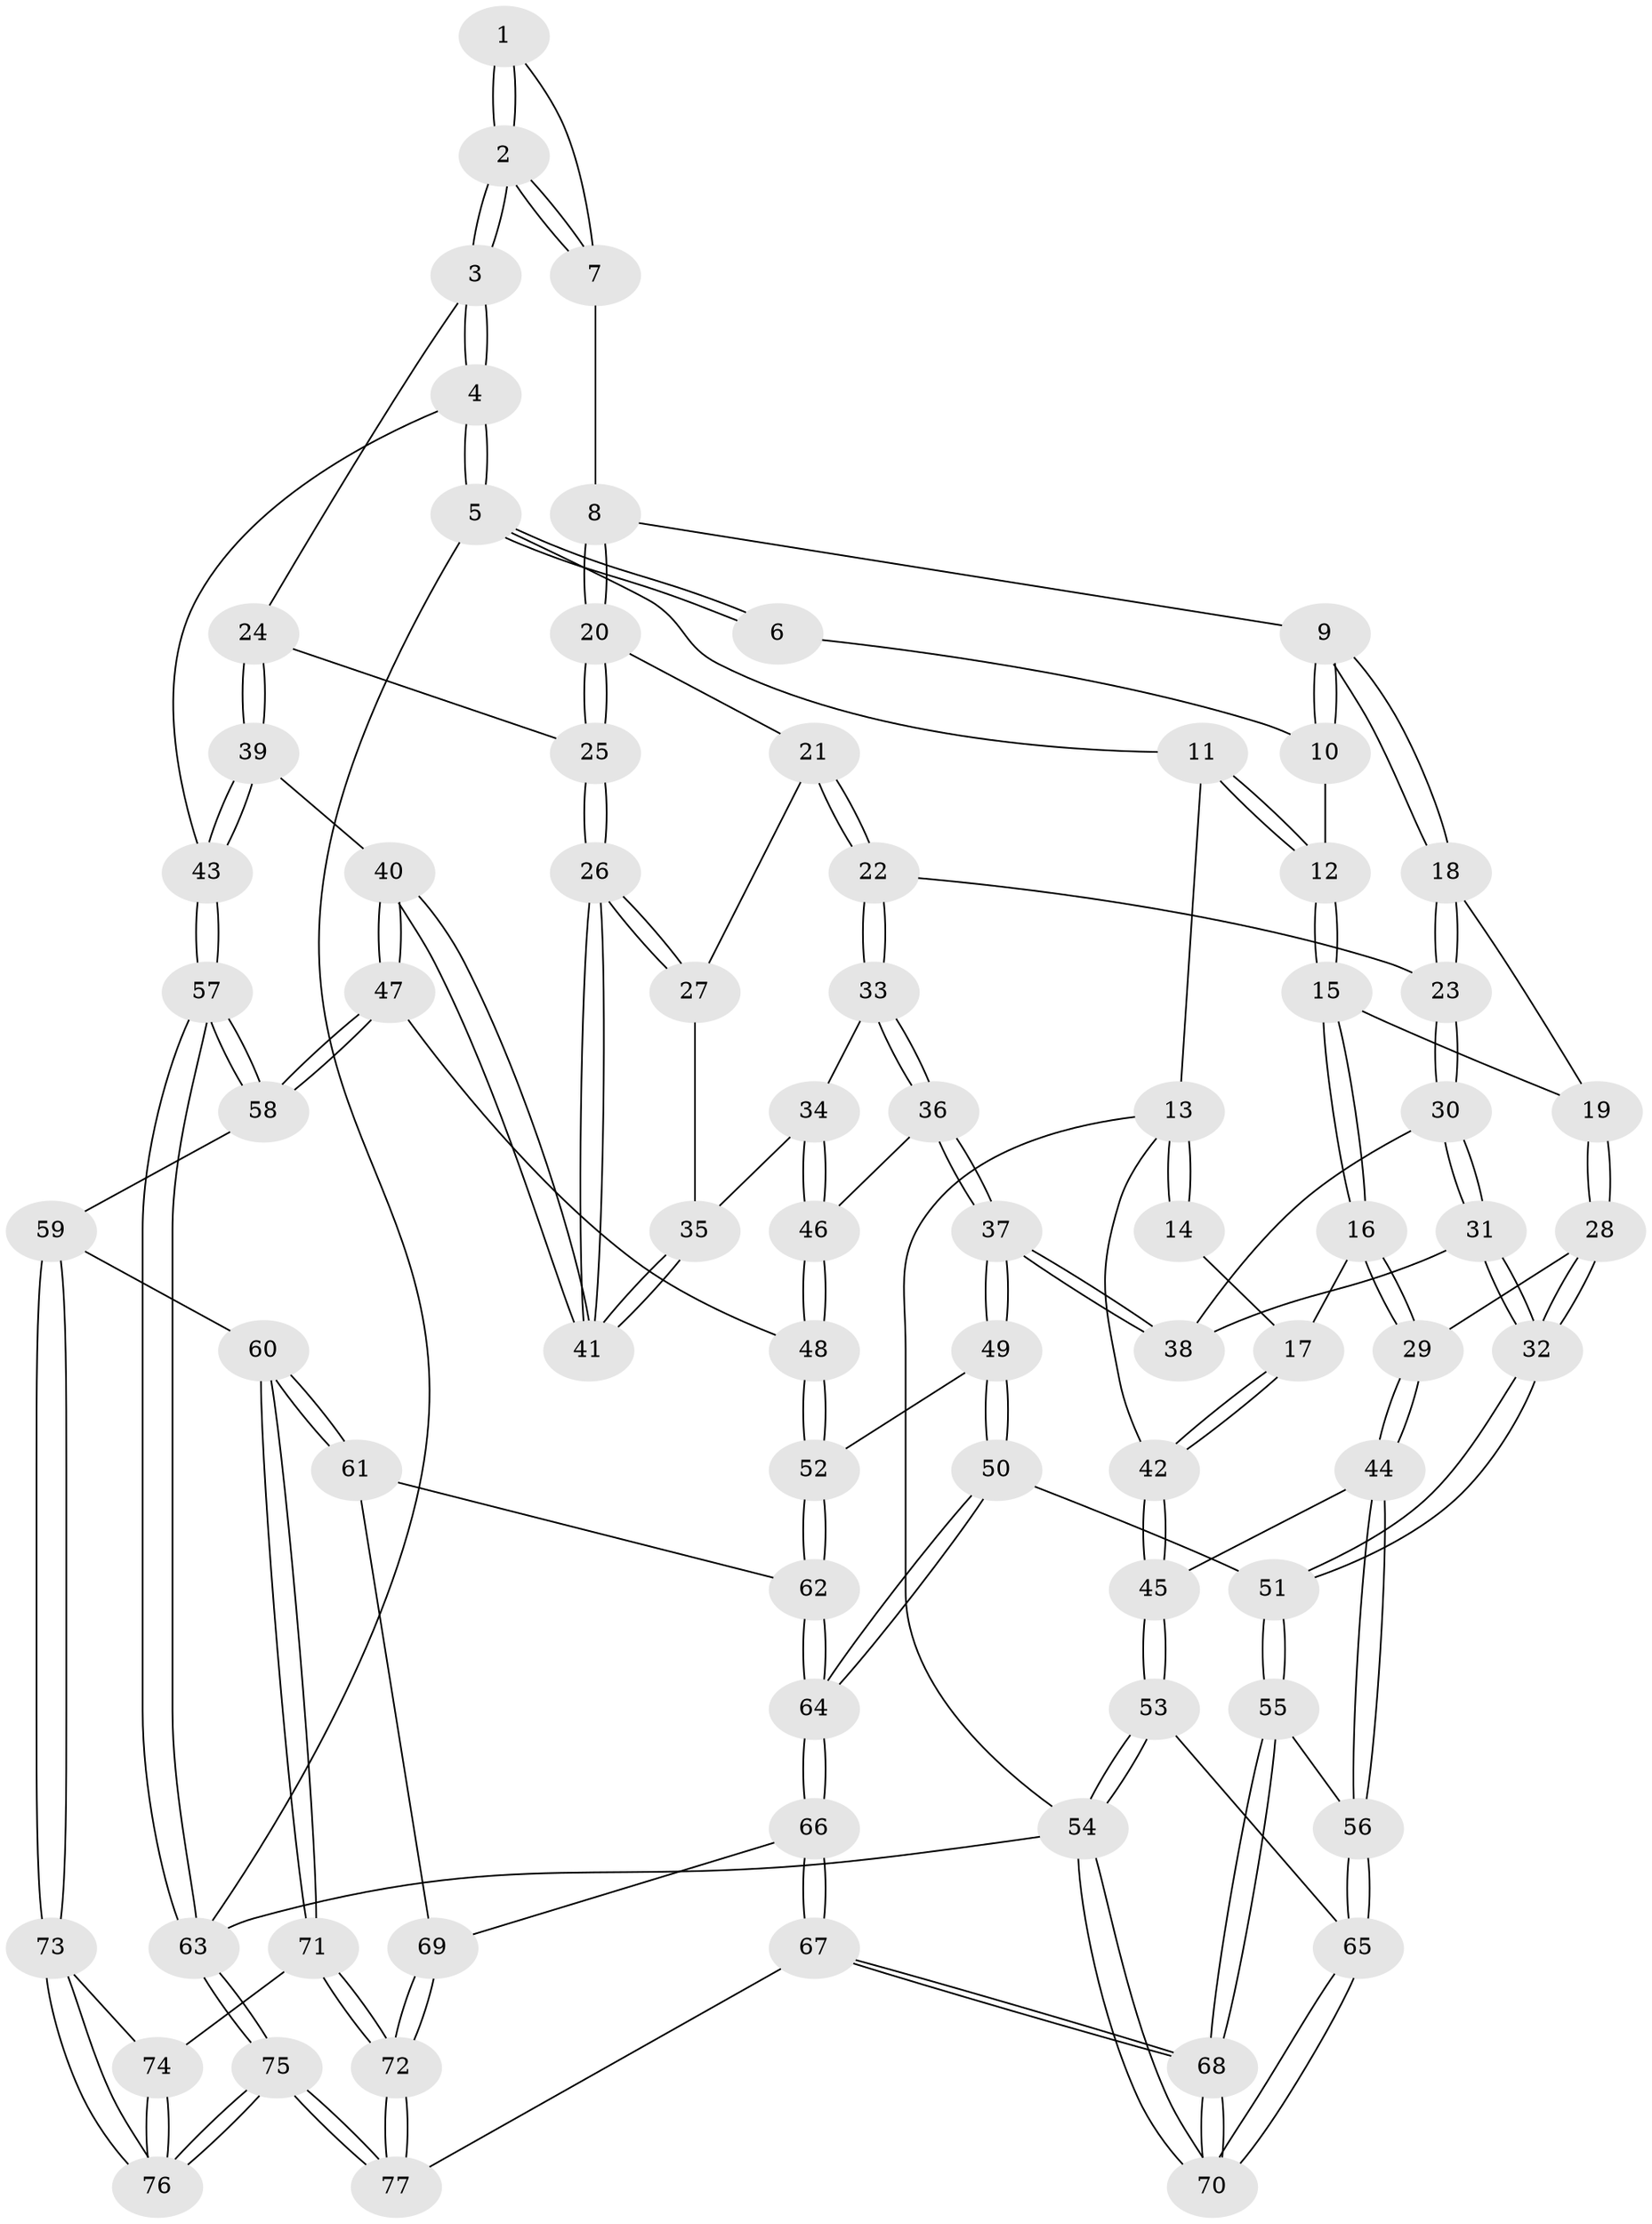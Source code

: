 // coarse degree distribution, {4: 0.21739130434782608, 6: 0.13043478260869565, 10: 0.043478260869565216, 2: 0.08695652173913043, 5: 0.2608695652173913, 3: 0.21739130434782608, 7: 0.043478260869565216}
// Generated by graph-tools (version 1.1) at 2025/21/03/04/25 18:21:23]
// undirected, 77 vertices, 189 edges
graph export_dot {
graph [start="1"]
  node [color=gray90,style=filled];
  1 [pos="+0.8085252040110397+0"];
  2 [pos="+0.9663180611005877+0.1432536509794794"];
  3 [pos="+1+0.21416468212238196"];
  4 [pos="+1+0.20096988441602887"];
  5 [pos="+1+0"];
  6 [pos="+0.7863674037940687+0"];
  7 [pos="+0.7701009271957068+0.12166104351947869"];
  8 [pos="+0.7327887004272768+0.15254511757991468"];
  9 [pos="+0.616170864805114+0.09326052065692167"];
  10 [pos="+0.5299547897175121+0"];
  11 [pos="+0.1902359621715348+0"];
  12 [pos="+0.3452025083296172+0"];
  13 [pos="+0+0"];
  14 [pos="+0.05935684765847378+0.07877919179308358"];
  15 [pos="+0.3014422784332497+0.17930325290157476"];
  16 [pos="+0.19147145999510432+0.2639754083178962"];
  17 [pos="+0.14745048414304918+0.25564527589786834"];
  18 [pos="+0.48013893785054584+0.2636184319196782"];
  19 [pos="+0.4693283866476361+0.2605922634052171"];
  20 [pos="+0.736462554370747+0.2798985074461522"];
  21 [pos="+0.7299190084126864+0.2858356211212549"];
  22 [pos="+0.5583709236852983+0.3074429451971805"];
  23 [pos="+0.49796810293223964+0.2809891344183548"];
  24 [pos="+0.9531081760631568+0.2906846597835159"];
  25 [pos="+0.8902324888663754+0.30605378851241327"];
  26 [pos="+0.8323734152330026+0.45826109669767884"];
  27 [pos="+0.7296248758318268+0.3341870471635688"];
  28 [pos="+0.3436887831385526+0.5018211213702672"];
  29 [pos="+0.21089638798591553+0.4234520173301198"];
  30 [pos="+0.4907104530695453+0.3256179519313829"];
  31 [pos="+0.4103164224945287+0.4857614327880484"];
  32 [pos="+0.3477857174694993+0.5058772162254863"];
  33 [pos="+0.5794374913026762+0.37518294881451314"];
  34 [pos="+0.6800052584745205+0.44363794076808033"];
  35 [pos="+0.7074173447384449+0.4367311247117539"];
  36 [pos="+0.5725063198531437+0.4895350896460754"];
  37 [pos="+0.5400741979979454+0.5138950279389898"];
  38 [pos="+0.4964401630466126+0.48582270654542575"];
  39 [pos="+0.920022779636606+0.5270965379709034"];
  40 [pos="+0.8251099814955087+0.5742315743126437"];
  41 [pos="+0.8237178062905457+0.570082947770775"];
  42 [pos="+0+0.30028683477730167"];
  43 [pos="+1+0.5000904721653132"];
  44 [pos="+0.11383875652029081+0.5568798917556368"];
  45 [pos="+0+0.5805301863665501"];
  46 [pos="+0.6257626232555328+0.4933472118492567"];
  47 [pos="+0.8103186767516586+0.6167629676122037"];
  48 [pos="+0.7271513902978619+0.6335516058056739"];
  49 [pos="+0.5332570536078117+0.6111637858155098"];
  50 [pos="+0.3891598341494809+0.6847562948650676"];
  51 [pos="+0.38550400447641664+0.6836183122721987"];
  52 [pos="+0.6693253039385494+0.6644204458778336"];
  53 [pos="+0+0.7702083539543556"];
  54 [pos="+0+1"];
  55 [pos="+0.2348653945275302+0.744081033822837"];
  56 [pos="+0.22812504211683363+0.7425547095969035"];
  57 [pos="+1+0.7497603599123562"];
  58 [pos="+0.9063630753504783+0.7584296875977136"];
  59 [pos="+0.8694513544786292+0.8289271239887698"];
  60 [pos="+0.8328270713857107+0.838872609021644"];
  61 [pos="+0.7067093729232143+0.8337256495066111"];
  62 [pos="+0.6446295349344751+0.7398677822637605"];
  63 [pos="+1+1"];
  64 [pos="+0.5022938554851861+0.8426352233885052"];
  65 [pos="+0.07880650863503681+0.825468918190263"];
  66 [pos="+0.5023270640734268+0.8435970671255877"];
  67 [pos="+0.4428898221038762+1"];
  68 [pos="+0.37319708891884684+1"];
  69 [pos="+0.6812141566417181+0.8734809196504517"];
  70 [pos="+0.20933996863315846+1"];
  71 [pos="+0.7151623572821165+0.9637095467064617"];
  72 [pos="+0.6797772391658291+0.98223879379574"];
  73 [pos="+0.8856925708748024+0.9216370610151661"];
  74 [pos="+0.7646062434133851+0.9658534354952155"];
  75 [pos="+1+1"];
  76 [pos="+0.9376620281904137+1"];
  77 [pos="+0.5480974952102551+1"];
  1 -- 2;
  1 -- 2;
  1 -- 7;
  2 -- 3;
  2 -- 3;
  2 -- 7;
  2 -- 7;
  3 -- 4;
  3 -- 4;
  3 -- 24;
  4 -- 5;
  4 -- 5;
  4 -- 43;
  5 -- 6;
  5 -- 6;
  5 -- 11;
  5 -- 63;
  6 -- 10;
  7 -- 8;
  8 -- 9;
  8 -- 20;
  8 -- 20;
  9 -- 10;
  9 -- 10;
  9 -- 18;
  9 -- 18;
  10 -- 12;
  11 -- 12;
  11 -- 12;
  11 -- 13;
  12 -- 15;
  12 -- 15;
  13 -- 14;
  13 -- 14;
  13 -- 42;
  13 -- 54;
  14 -- 17;
  15 -- 16;
  15 -- 16;
  15 -- 19;
  16 -- 17;
  16 -- 29;
  16 -- 29;
  17 -- 42;
  17 -- 42;
  18 -- 19;
  18 -- 23;
  18 -- 23;
  19 -- 28;
  19 -- 28;
  20 -- 21;
  20 -- 25;
  20 -- 25;
  21 -- 22;
  21 -- 22;
  21 -- 27;
  22 -- 23;
  22 -- 33;
  22 -- 33;
  23 -- 30;
  23 -- 30;
  24 -- 25;
  24 -- 39;
  24 -- 39;
  25 -- 26;
  25 -- 26;
  26 -- 27;
  26 -- 27;
  26 -- 41;
  26 -- 41;
  27 -- 35;
  28 -- 29;
  28 -- 32;
  28 -- 32;
  29 -- 44;
  29 -- 44;
  30 -- 31;
  30 -- 31;
  30 -- 38;
  31 -- 32;
  31 -- 32;
  31 -- 38;
  32 -- 51;
  32 -- 51;
  33 -- 34;
  33 -- 36;
  33 -- 36;
  34 -- 35;
  34 -- 46;
  34 -- 46;
  35 -- 41;
  35 -- 41;
  36 -- 37;
  36 -- 37;
  36 -- 46;
  37 -- 38;
  37 -- 38;
  37 -- 49;
  37 -- 49;
  39 -- 40;
  39 -- 43;
  39 -- 43;
  40 -- 41;
  40 -- 41;
  40 -- 47;
  40 -- 47;
  42 -- 45;
  42 -- 45;
  43 -- 57;
  43 -- 57;
  44 -- 45;
  44 -- 56;
  44 -- 56;
  45 -- 53;
  45 -- 53;
  46 -- 48;
  46 -- 48;
  47 -- 48;
  47 -- 58;
  47 -- 58;
  48 -- 52;
  48 -- 52;
  49 -- 50;
  49 -- 50;
  49 -- 52;
  50 -- 51;
  50 -- 64;
  50 -- 64;
  51 -- 55;
  51 -- 55;
  52 -- 62;
  52 -- 62;
  53 -- 54;
  53 -- 54;
  53 -- 65;
  54 -- 70;
  54 -- 70;
  54 -- 63;
  55 -- 56;
  55 -- 68;
  55 -- 68;
  56 -- 65;
  56 -- 65;
  57 -- 58;
  57 -- 58;
  57 -- 63;
  57 -- 63;
  58 -- 59;
  59 -- 60;
  59 -- 73;
  59 -- 73;
  60 -- 61;
  60 -- 61;
  60 -- 71;
  60 -- 71;
  61 -- 62;
  61 -- 69;
  62 -- 64;
  62 -- 64;
  63 -- 75;
  63 -- 75;
  64 -- 66;
  64 -- 66;
  65 -- 70;
  65 -- 70;
  66 -- 67;
  66 -- 67;
  66 -- 69;
  67 -- 68;
  67 -- 68;
  67 -- 77;
  68 -- 70;
  68 -- 70;
  69 -- 72;
  69 -- 72;
  71 -- 72;
  71 -- 72;
  71 -- 74;
  72 -- 77;
  72 -- 77;
  73 -- 74;
  73 -- 76;
  73 -- 76;
  74 -- 76;
  74 -- 76;
  75 -- 76;
  75 -- 76;
  75 -- 77;
  75 -- 77;
}
